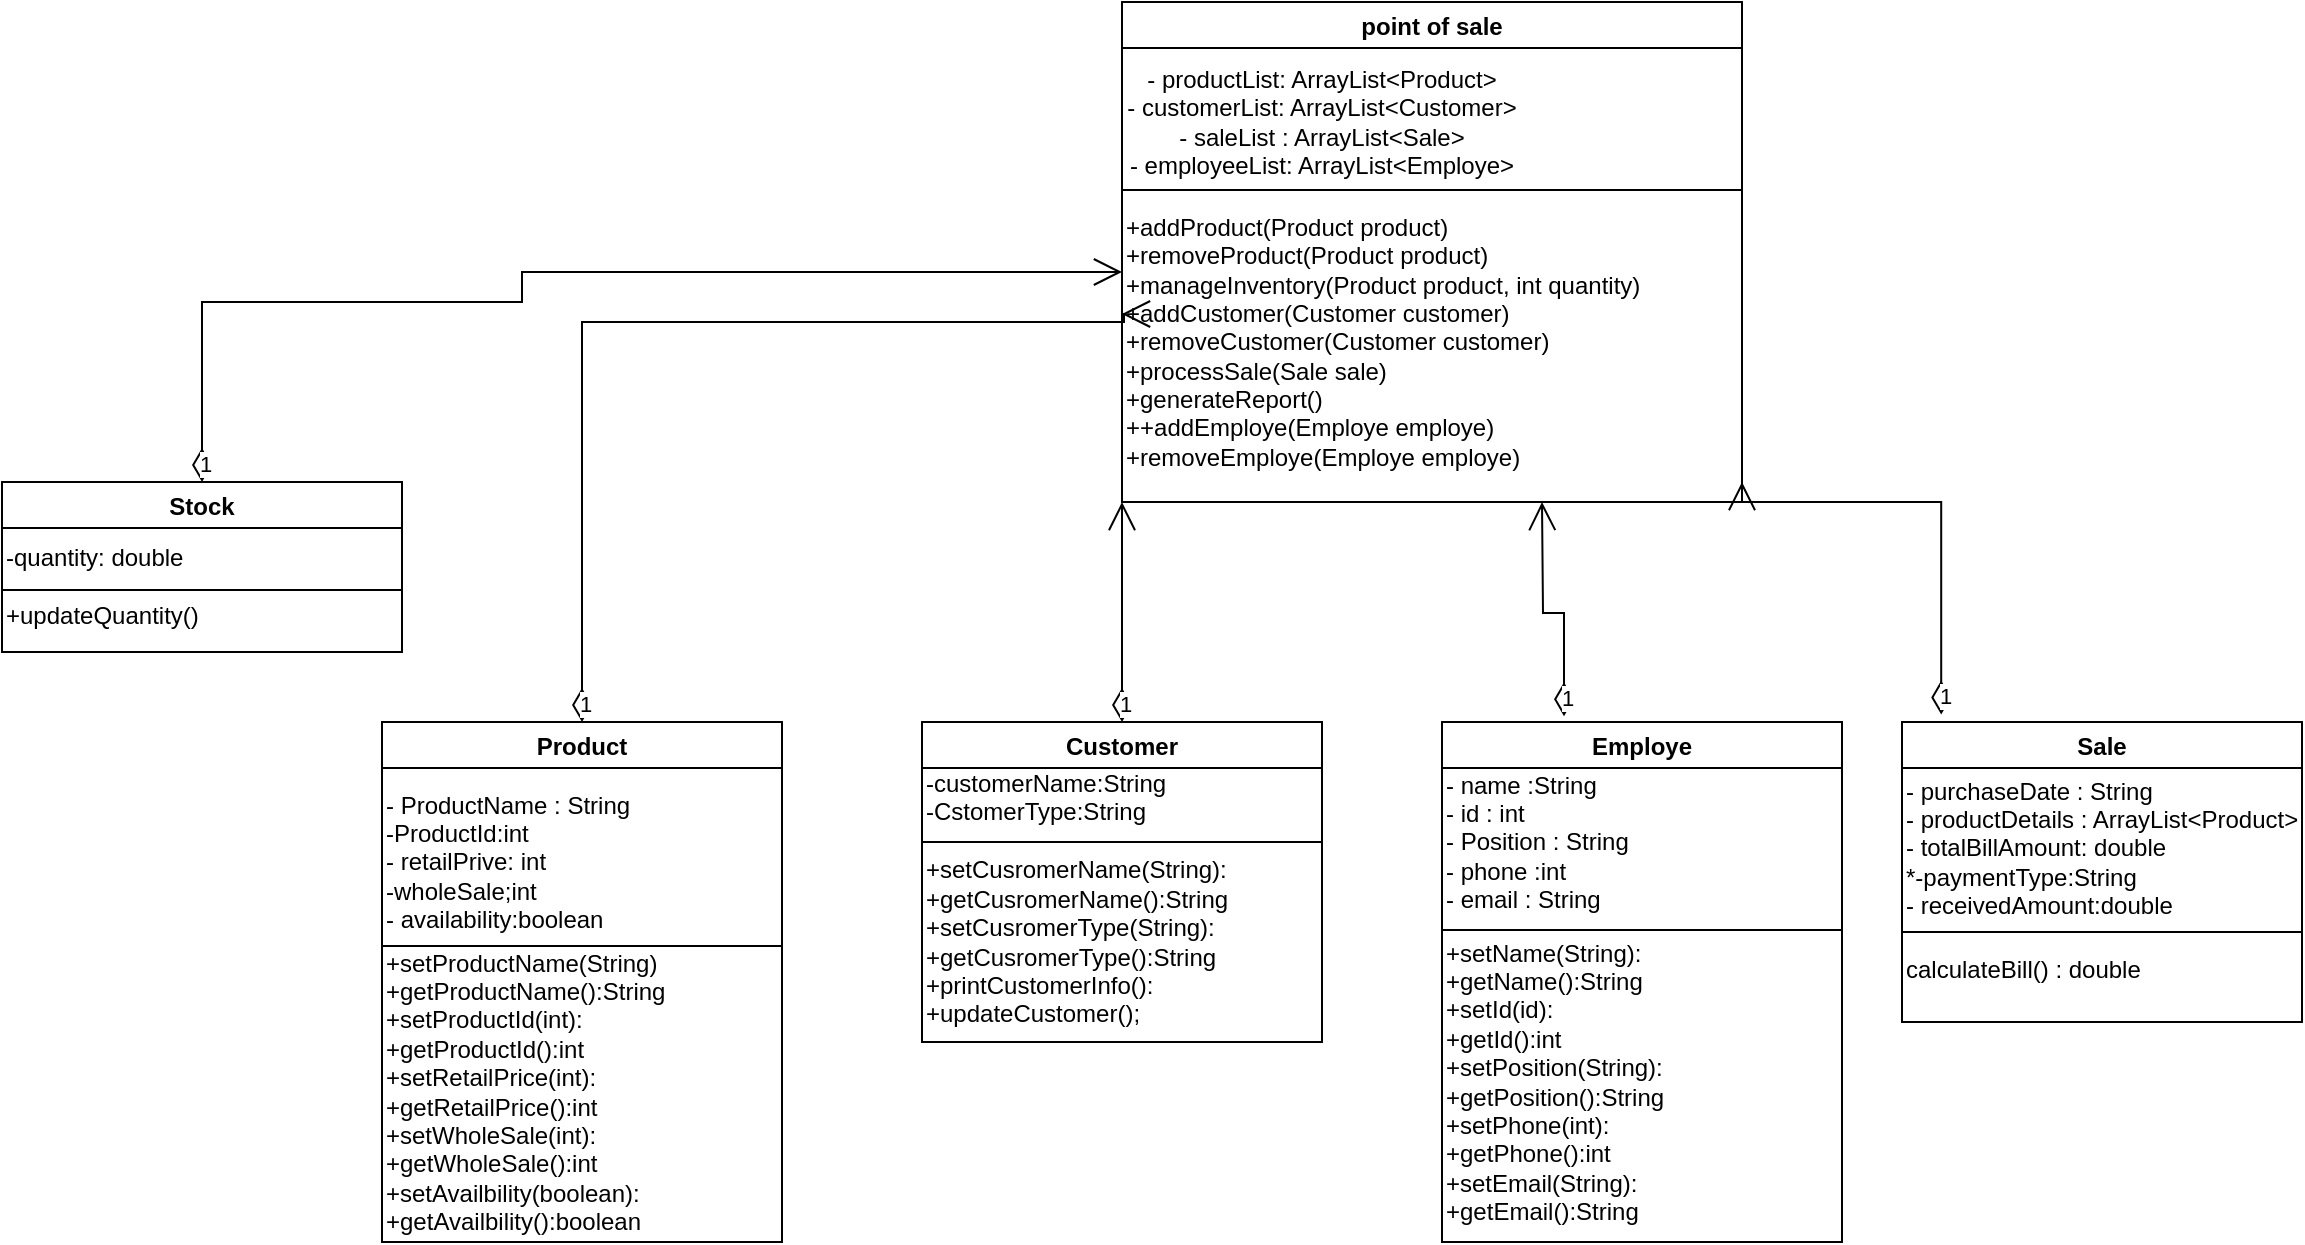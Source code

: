 <mxfile version="24.6.4" type="device">
  <diagram id="C5RBs43oDa-KdzZeNtuy" name="Page-1">
    <mxGraphModel dx="1427" dy="1487" grid="1" gridSize="10" guides="1" tooltips="1" connect="1" arrows="1" fold="1" page="1" pageScale="1" pageWidth="827" pageHeight="1169" math="0" shadow="0">
      <root>
        <mxCell id="WIyWlLk6GJQsqaUBKTNV-0" />
        <mxCell id="WIyWlLk6GJQsqaUBKTNV-1" parent="WIyWlLk6GJQsqaUBKTNV-0" />
        <mxCell id="0auOG0w8yF9zoqpwUWg_-0" value="point of sale" style="swimlane;strokeColor=default;" vertex="1" parent="WIyWlLk6GJQsqaUBKTNV-1">
          <mxGeometry x="490" y="-40" width="310" height="250" as="geometry">
            <mxRectangle x="330" y="50" width="90" height="30" as="alternateBounds" />
          </mxGeometry>
        </mxCell>
        <mxCell id="0auOG0w8yF9zoqpwUWg_-25" value="- productList: ArrayList&amp;lt;Product&amp;gt;&lt;div&gt;- customerList: ArrayList&amp;lt;Customer&amp;gt;&lt;br&gt;&lt;/div&gt;&lt;div&gt;- saleList : ArrayList&amp;lt;Sale&amp;gt;&lt;br&gt;&lt;/div&gt;&lt;div&gt;- employeeList: ArrayList&amp;lt;Employe&amp;gt;&lt;br&gt;&lt;/div&gt;" style="text;strokeColor=none;align=center;fillColor=none;html=1;verticalAlign=middle;whiteSpace=wrap;rounded=0;" vertex="1" parent="0auOG0w8yF9zoqpwUWg_-0">
          <mxGeometry y="30" width="200" height="60" as="geometry" />
        </mxCell>
        <mxCell id="0auOG0w8yF9zoqpwUWg_-26" value="" style="line;strokeWidth=1;fillColor=none;align=left;verticalAlign=middle;spacingTop=-1;spacingLeft=3;spacingRight=3;rotatable=0;labelPosition=right;points=[];portConstraint=eastwest;strokeColor=inherit;" vertex="1" parent="0auOG0w8yF9zoqpwUWg_-0">
          <mxGeometry y="90" width="310" height="8" as="geometry" />
        </mxCell>
        <mxCell id="0auOG0w8yF9zoqpwUWg_-27" value="+addProduct(Product product)&lt;div&gt;+removeProduct(Product product)&lt;br&gt;&lt;div&gt;+manageInventory(Product product, int quantity)&lt;/div&gt;&lt;div&gt;+addCustomer(Customer customer)&lt;/div&gt;&lt;div&gt;+removeCustomer(Customer customer)&lt;br&gt;&lt;/div&gt;&lt;div&gt;+processSale(Sale sale)&lt;/div&gt;&lt;div&gt;+generateReport()&lt;br&gt;&lt;/div&gt;&lt;div&gt;+&lt;span style=&quot;background-color: initial;&quot;&gt;+addEmploye(Employe employe)&lt;/span&gt;&lt;/div&gt;&lt;div&gt;+removeEmploye(Employe employe)&lt;span style=&quot;background-color: initial;&quot;&gt;&lt;br&gt;&lt;/span&gt;&lt;/div&gt;&lt;/div&gt;" style="text;strokeColor=none;align=left;fillColor=none;html=1;verticalAlign=middle;whiteSpace=wrap;rounded=0;" vertex="1" parent="0auOG0w8yF9zoqpwUWg_-0">
          <mxGeometry y="100" width="310" height="140" as="geometry" />
        </mxCell>
        <mxCell id="0auOG0w8yF9zoqpwUWg_-5" value="Product" style="swimlane;" vertex="1" parent="WIyWlLk6GJQsqaUBKTNV-1">
          <mxGeometry x="120" y="320" width="200" height="260" as="geometry" />
        </mxCell>
        <mxCell id="0auOG0w8yF9zoqpwUWg_-10" value="- ProductName : String&lt;div&gt;-ProductId:int&lt;/div&gt;&lt;div&gt;- retailPrive: int&lt;/div&gt;&lt;div&gt;-wholeSale;int&lt;/div&gt;&lt;div&gt;- availability:boolean&lt;/div&gt;" style="text;strokeColor=none;align=left;fillColor=none;html=1;verticalAlign=middle;whiteSpace=wrap;rounded=0;" vertex="1" parent="0auOG0w8yF9zoqpwUWg_-5">
          <mxGeometry y="30" width="200" height="80" as="geometry" />
        </mxCell>
        <mxCell id="0auOG0w8yF9zoqpwUWg_-11" value="" style="line;strokeWidth=1;fillColor=none;align=left;verticalAlign=middle;spacingTop=-1;spacingLeft=3;spacingRight=3;rotatable=0;labelPosition=right;points=[];portConstraint=eastwest;strokeColor=inherit;" vertex="1" parent="0auOG0w8yF9zoqpwUWg_-5">
          <mxGeometry y="108" width="200" height="8" as="geometry" />
        </mxCell>
        <mxCell id="0auOG0w8yF9zoqpwUWg_-12" value="+setProductName(String)&lt;div&gt;+getProductName():String&lt;/div&gt;&lt;div&gt;+setProductId(int):&lt;/div&gt;&lt;div&gt;+getProductId():int&lt;/div&gt;&lt;div&gt;+setRetailPrice(int):&lt;/div&gt;&lt;div&gt;+getRetailPrice():int&lt;/div&gt;&lt;div&gt;+setWholeSale(int):&lt;/div&gt;&lt;div&gt;+getWholeSale():int&lt;/div&gt;&lt;div&gt;+setAvailbility(boolean):&lt;/div&gt;&lt;div&gt;+getAvailbility():boolean&lt;/div&gt;" style="text;strokeColor=none;align=left;fillColor=none;html=1;verticalAlign=middle;whiteSpace=wrap;rounded=0;" vertex="1" parent="0auOG0w8yF9zoqpwUWg_-5">
          <mxGeometry y="110" width="200" height="150" as="geometry" />
        </mxCell>
        <mxCell id="0auOG0w8yF9zoqpwUWg_-6" value="Customer" style="swimlane;" vertex="1" parent="WIyWlLk6GJQsqaUBKTNV-1">
          <mxGeometry x="390" y="320" width="200" height="160" as="geometry" />
        </mxCell>
        <mxCell id="0auOG0w8yF9zoqpwUWg_-13" value="-customerName:String&lt;div&gt;-CstomerType:String&lt;/div&gt;&lt;div&gt;&lt;br&gt;&lt;/div&gt;" style="text;strokeColor=none;align=left;fillColor=none;html=1;verticalAlign=middle;whiteSpace=wrap;rounded=0;" vertex="1" parent="0auOG0w8yF9zoqpwUWg_-6">
          <mxGeometry y="30" width="200" height="30" as="geometry" />
        </mxCell>
        <mxCell id="0auOG0w8yF9zoqpwUWg_-14" value="" style="line;strokeWidth=1;fillColor=none;align=left;verticalAlign=middle;spacingTop=-1;spacingLeft=3;spacingRight=3;rotatable=0;labelPosition=right;points=[];portConstraint=eastwest;strokeColor=inherit;" vertex="1" parent="0auOG0w8yF9zoqpwUWg_-6">
          <mxGeometry y="56" width="200" height="8" as="geometry" />
        </mxCell>
        <mxCell id="0auOG0w8yF9zoqpwUWg_-15" value="+setCusromerName(String):&lt;div&gt;+getCusromerName():String&lt;br&gt;&lt;/div&gt;&lt;div&gt;+setCusromerType(String):&lt;br&gt;&lt;/div&gt;&lt;div&gt;+getCusromerType():String&lt;br&gt;&lt;/div&gt;&lt;div&gt;+printCustomerInfo():&lt;/div&gt;&lt;div&gt;+updateCustomer();&lt;/div&gt;" style="text;html=1;align=left;verticalAlign=middle;resizable=0;points=[];autosize=1;strokeColor=none;fillColor=none;" vertex="1" parent="0auOG0w8yF9zoqpwUWg_-6">
          <mxGeometry y="60" width="170" height="100" as="geometry" />
        </mxCell>
        <mxCell id="0auOG0w8yF9zoqpwUWg_-7" value="Employe" style="swimlane;" vertex="1" parent="WIyWlLk6GJQsqaUBKTNV-1">
          <mxGeometry x="650" y="320" width="200" height="260" as="geometry" />
        </mxCell>
        <mxCell id="0auOG0w8yF9zoqpwUWg_-8" value="- name :String&lt;div&gt;- id : int&lt;/div&gt;&lt;div&gt;- Position : String&lt;/div&gt;&lt;div&gt;&lt;span style=&quot;background-color: initial;&quot;&gt;- phone :int&amp;nbsp;&lt;/span&gt;&lt;/div&gt;&lt;div&gt;&lt;span style=&quot;background-color: initial;&quot;&gt;- email : String&lt;/span&gt;&lt;/div&gt;" style="text;strokeColor=none;align=left;fillColor=none;html=1;verticalAlign=middle;whiteSpace=wrap;rounded=0;" vertex="1" parent="0auOG0w8yF9zoqpwUWg_-7">
          <mxGeometry y="20" width="200" height="80" as="geometry" />
        </mxCell>
        <mxCell id="0auOG0w8yF9zoqpwUWg_-9" value="" style="line;strokeWidth=1;fillColor=none;align=left;verticalAlign=middle;spacingTop=-1;spacingLeft=3;spacingRight=3;rotatable=0;labelPosition=right;points=[];portConstraint=eastwest;strokeColor=inherit;" vertex="1" parent="0auOG0w8yF9zoqpwUWg_-7">
          <mxGeometry y="100" width="200" height="8" as="geometry" />
        </mxCell>
        <mxCell id="0auOG0w8yF9zoqpwUWg_-16" value="+setName(String):&lt;div&gt;+getName():String&lt;/div&gt;&lt;div&gt;+setId(id):&lt;/div&gt;&lt;div&gt;+getId():int&lt;/div&gt;&lt;div&gt;+setPosition(String):&lt;/div&gt;&lt;div&gt;+getPosition():String&lt;/div&gt;&lt;div&gt;+setPhone(int):&lt;/div&gt;&lt;div&gt;+getPhone():int&lt;/div&gt;&lt;div&gt;+setEmail(String):&lt;/div&gt;&lt;div&gt;+getEmail():String&lt;/div&gt;" style="text;html=1;align=left;verticalAlign=middle;resizable=0;points=[];autosize=1;strokeColor=none;fillColor=none;" vertex="1" parent="WIyWlLk6GJQsqaUBKTNV-1">
          <mxGeometry x="650" y="420" width="130" height="160" as="geometry" />
        </mxCell>
        <mxCell id="0auOG0w8yF9zoqpwUWg_-17" value="Sale" style="swimlane;" vertex="1" parent="WIyWlLk6GJQsqaUBKTNV-1">
          <mxGeometry x="880" y="320" width="200" height="150" as="geometry" />
        </mxCell>
        <mxCell id="0auOG0w8yF9zoqpwUWg_-18" value="- purchaseDate : String&lt;div&gt;- productDetails : ArrayList&amp;lt;Product&amp;gt;&lt;br&gt;&lt;/div&gt;&lt;div&gt;-&amp;nbsp;totalBillAmount: double&lt;/div&gt;&lt;div&gt;*-paymentType:String&lt;/div&gt;&lt;div&gt;-&amp;nbsp;receivedAmount:double&lt;/div&gt;" style="text;strokeColor=none;align=left;fillColor=none;html=1;verticalAlign=middle;whiteSpace=wrap;rounded=0;fontStyle=0" vertex="1" parent="0auOG0w8yF9zoqpwUWg_-17">
          <mxGeometry y="26" width="200" height="74" as="geometry" />
        </mxCell>
        <mxCell id="0auOG0w8yF9zoqpwUWg_-19" value="" style="line;strokeWidth=1;fillColor=none;align=left;verticalAlign=middle;spacingTop=-1;spacingLeft=3;spacingRight=3;rotatable=0;labelPosition=right;points=[];portConstraint=eastwest;strokeColor=inherit;" vertex="1" parent="0auOG0w8yF9zoqpwUWg_-17">
          <mxGeometry y="101" width="200" height="8" as="geometry" />
        </mxCell>
        <mxCell id="0auOG0w8yF9zoqpwUWg_-20" value="calculateBill() : double" style="text;strokeColor=none;align=left;fillColor=none;html=1;verticalAlign=middle;whiteSpace=wrap;rounded=0;" vertex="1" parent="0auOG0w8yF9zoqpwUWg_-17">
          <mxGeometry y="109" width="200" height="30" as="geometry" />
        </mxCell>
        <mxCell id="0auOG0w8yF9zoqpwUWg_-21" value="Stock" style="swimlane;" vertex="1" parent="WIyWlLk6GJQsqaUBKTNV-1">
          <mxGeometry x="-70" y="200" width="200" height="85" as="geometry" />
        </mxCell>
        <mxCell id="0auOG0w8yF9zoqpwUWg_-22" value="-quantity: double" style="text;strokeColor=none;align=left;fillColor=none;html=1;verticalAlign=middle;whiteSpace=wrap;rounded=0;" vertex="1" parent="0auOG0w8yF9zoqpwUWg_-21">
          <mxGeometry y="25" width="200" height="25" as="geometry" />
        </mxCell>
        <mxCell id="0auOG0w8yF9zoqpwUWg_-23" value="" style="line;strokeWidth=1;fillColor=none;align=left;verticalAlign=middle;spacingTop=-1;spacingLeft=3;spacingRight=3;rotatable=0;labelPosition=right;points=[];portConstraint=eastwest;strokeColor=inherit;" vertex="1" parent="0auOG0w8yF9zoqpwUWg_-21">
          <mxGeometry y="50" width="200" height="8" as="geometry" />
        </mxCell>
        <mxCell id="0auOG0w8yF9zoqpwUWg_-24" value="+updateQuantity()&lt;div&gt;&lt;br&gt;&lt;/div&gt;" style="text;strokeColor=none;align=left;fillColor=none;html=1;verticalAlign=middle;whiteSpace=wrap;rounded=0;" vertex="1" parent="0auOG0w8yF9zoqpwUWg_-21">
          <mxGeometry y="58" width="200" height="32" as="geometry" />
        </mxCell>
        <mxCell id="0auOG0w8yF9zoqpwUWg_-36" value="1" style="endArrow=open;html=1;endSize=12;startArrow=diamondThin;startSize=14;startFill=0;edgeStyle=orthogonalEdgeStyle;align=left;verticalAlign=bottom;rounded=0;entryX=0;entryY=0.25;entryDx=0;entryDy=0;" edge="1" parent="0auOG0w8yF9zoqpwUWg_-21" target="0auOG0w8yF9zoqpwUWg_-27">
          <mxGeometry x="-1" y="3" relative="1" as="geometry">
            <mxPoint x="100" as="sourcePoint" />
            <mxPoint x="260" as="targetPoint" />
            <Array as="points">
              <mxPoint x="100" y="-90" />
              <mxPoint x="260" y="-90" />
              <mxPoint x="260" y="-105" />
            </Array>
          </mxGeometry>
        </mxCell>
        <mxCell id="0auOG0w8yF9zoqpwUWg_-28" value="1" style="endArrow=open;html=1;endSize=12;startArrow=diamondThin;startSize=14;startFill=0;edgeStyle=orthogonalEdgeStyle;align=left;verticalAlign=bottom;rounded=0;exitX=0.5;exitY=0;exitDx=0;exitDy=0;" edge="1" parent="WIyWlLk6GJQsqaUBKTNV-1" source="0auOG0w8yF9zoqpwUWg_-5">
          <mxGeometry x="-1" y="3" relative="1" as="geometry">
            <mxPoint x="200" y="240" as="sourcePoint" />
            <mxPoint x="490" y="116" as="targetPoint" />
            <Array as="points">
              <mxPoint x="220" y="120" />
              <mxPoint x="491" y="120" />
            </Array>
          </mxGeometry>
        </mxCell>
        <mxCell id="0auOG0w8yF9zoqpwUWg_-29" value="1" style="endArrow=open;html=1;endSize=12;startArrow=diamondThin;startSize=14;startFill=0;edgeStyle=orthogonalEdgeStyle;align=left;verticalAlign=bottom;rounded=0;exitX=0.5;exitY=0;exitDx=0;exitDy=0;" edge="1" parent="WIyWlLk6GJQsqaUBKTNV-1" source="0auOG0w8yF9zoqpwUWg_-6">
          <mxGeometry x="-1" y="3" relative="1" as="geometry">
            <mxPoint x="480" y="280" as="sourcePoint" />
            <mxPoint x="490" y="210" as="targetPoint" />
          </mxGeometry>
        </mxCell>
        <mxCell id="0auOG0w8yF9zoqpwUWg_-31" value="1" style="endArrow=open;html=1;endSize=12;startArrow=diamondThin;startSize=14;startFill=0;edgeStyle=orthogonalEdgeStyle;align=left;verticalAlign=bottom;rounded=0;exitX=0.305;exitY=-0.011;exitDx=0;exitDy=0;exitPerimeter=0;" edge="1" parent="WIyWlLk6GJQsqaUBKTNV-1" source="0auOG0w8yF9zoqpwUWg_-7">
          <mxGeometry x="-1" y="3" relative="1" as="geometry">
            <mxPoint x="430" y="240" as="sourcePoint" />
            <mxPoint x="700" y="210" as="targetPoint" />
          </mxGeometry>
        </mxCell>
        <mxCell id="0auOG0w8yF9zoqpwUWg_-32" value="1" style="endArrow=open;html=1;endSize=12;startArrow=diamondThin;startSize=14;startFill=0;edgeStyle=orthogonalEdgeStyle;align=left;verticalAlign=bottom;rounded=0;exitX=0.098;exitY=-0.025;exitDx=0;exitDy=0;exitPerimeter=0;entryX=1;entryY=1;entryDx=0;entryDy=0;" edge="1" parent="WIyWlLk6GJQsqaUBKTNV-1" source="0auOG0w8yF9zoqpwUWg_-17" target="0auOG0w8yF9zoqpwUWg_-27">
          <mxGeometry x="-1" y="3" relative="1" as="geometry">
            <mxPoint x="830" y="240" as="sourcePoint" />
            <mxPoint x="990" y="240" as="targetPoint" />
            <Array as="points">
              <mxPoint x="900" y="210" />
              <mxPoint x="800" y="210" />
            </Array>
          </mxGeometry>
        </mxCell>
      </root>
    </mxGraphModel>
  </diagram>
</mxfile>
